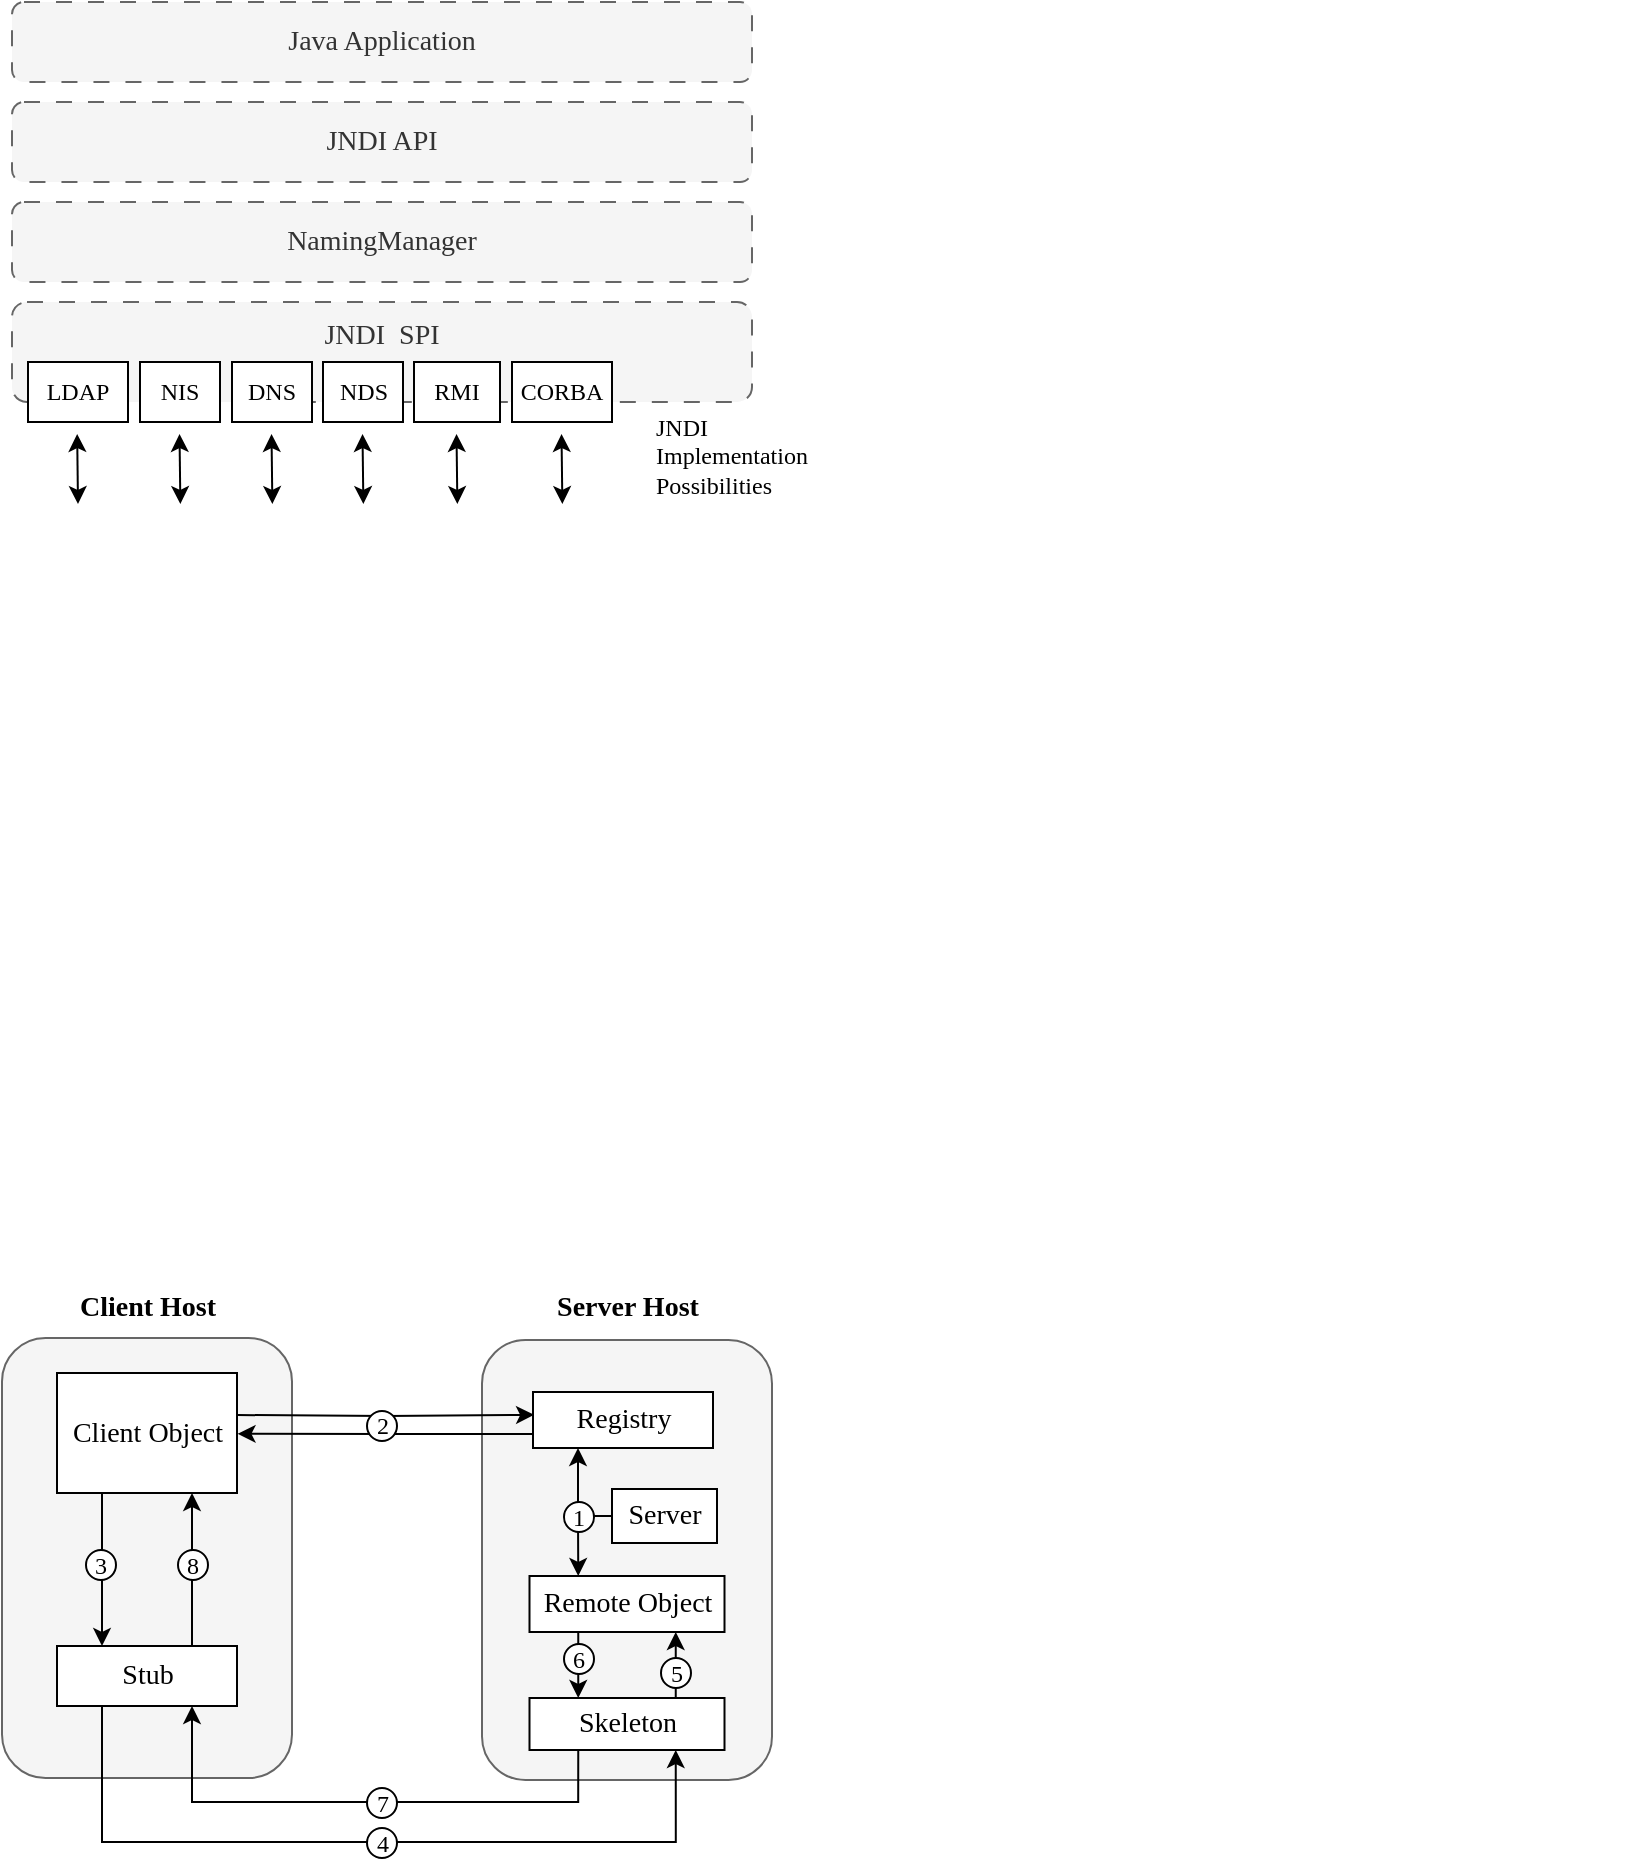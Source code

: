 <mxfile version="24.8.0">
  <diagram name="第 1 页" id="av5KjuyqEHX3sUqGi10H">
    <mxGraphModel dx="875" dy="445" grid="1" gridSize="10" guides="1" tooltips="1" connect="1" arrows="1" fold="1" page="1" pageScale="1" pageWidth="827" pageHeight="1169" math="0" shadow="0">
      <root>
        <mxCell id="0" />
        <mxCell id="1" parent="0" />
        <mxCell id="cbr13PLKzvlpnXsJmtyO-32" value="" style="rounded=1;whiteSpace=wrap;html=1;fontFamily=Times New Roman;fontSize=14;fillColor=#f5f5f5;fontColor=#333333;strokeColor=#666666;" vertex="1" parent="1">
          <mxGeometry x="375" y="879" width="145" height="220" as="geometry" />
        </mxCell>
        <mxCell id="cbr13PLKzvlpnXsJmtyO-2" value="&lt;span style=&quot;font-family: &amp;quot;Times New Roman&amp;quot;;&quot;&gt;&lt;font style=&quot;font-size: 14px;&quot;&gt;NamingManager&lt;/font&gt;&lt;/span&gt;" style="rounded=1;whiteSpace=wrap;html=1;dashed=1;dashPattern=8 8;shadow=0;fillColor=#f5f5f5;fontColor=#333333;strokeColor=#666666;" vertex="1" parent="1">
          <mxGeometry x="140" y="310" width="370" height="40" as="geometry" />
        </mxCell>
        <mxCell id="cbr13PLKzvlpnXsJmtyO-3" value="&lt;span style=&quot;font-family: &amp;quot;Times New Roman&amp;quot;; font-size: 14px;&quot;&gt;JNDI&amp;nbsp; SPI&lt;/span&gt;&lt;div&gt;&lt;div&gt;&lt;span style=&quot;font-family: &amp;quot;Times New Roman&amp;quot;; font-size: 14px;&quot;&gt;&lt;br&gt;&lt;/span&gt;&lt;/div&gt;&lt;/div&gt;" style="rounded=1;whiteSpace=wrap;html=1;dashed=1;dashPattern=8 8;fillColor=#f5f5f5;fontColor=#333333;strokeColor=#666666;" vertex="1" parent="1">
          <mxGeometry x="140" y="360" width="370" height="50" as="geometry" />
        </mxCell>
        <mxCell id="cbr13PLKzvlpnXsJmtyO-4" value="&lt;font face=&quot;Times New Roman&quot;&gt;LDAP&lt;/font&gt;" style="rounded=0;whiteSpace=wrap;html=1;" vertex="1" parent="1">
          <mxGeometry x="148" y="390" width="50" height="30" as="geometry" />
        </mxCell>
        <mxCell id="cbr13PLKzvlpnXsJmtyO-11" value="&lt;font face=&quot;Times New Roman&quot;&gt;DNS&lt;/font&gt;" style="rounded=0;whiteSpace=wrap;html=1;" vertex="1" parent="1">
          <mxGeometry x="250" y="390" width="40" height="30" as="geometry" />
        </mxCell>
        <mxCell id="cbr13PLKzvlpnXsJmtyO-12" value="&lt;font face=&quot;Times New Roman&quot;&gt;NIS&lt;/font&gt;" style="rounded=0;whiteSpace=wrap;html=1;" vertex="1" parent="1">
          <mxGeometry x="204" y="390" width="40" height="30" as="geometry" />
        </mxCell>
        <mxCell id="cbr13PLKzvlpnXsJmtyO-13" value="&lt;font face=&quot;Times New Roman&quot;&gt;NDS&lt;/font&gt;" style="rounded=0;whiteSpace=wrap;html=1;" vertex="1" parent="1">
          <mxGeometry x="295.5" y="390" width="40" height="30" as="geometry" />
        </mxCell>
        <mxCell id="cbr13PLKzvlpnXsJmtyO-14" value="&lt;font face=&quot;Times New Roman&quot;&gt;RMI&lt;/font&gt;" style="rounded=0;whiteSpace=wrap;html=1;" vertex="1" parent="1">
          <mxGeometry x="341" y="390" width="43" height="30" as="geometry" />
        </mxCell>
        <mxCell id="cbr13PLKzvlpnXsJmtyO-15" value="&lt;font face=&quot;Times New Roman&quot;&gt;CORBA&lt;/font&gt;" style="rounded=0;whiteSpace=wrap;html=1;" vertex="1" parent="1">
          <mxGeometry x="390" y="390" width="50" height="30" as="geometry" />
        </mxCell>
        <mxCell id="cbr13PLKzvlpnXsJmtyO-16" value="&lt;span style=&quot;font-family: &amp;quot;Times New Roman&amp;quot;;&quot;&gt;&lt;font style=&quot;font-size: 14px;&quot;&gt;JNDI API&lt;/font&gt;&lt;/span&gt;" style="rounded=1;whiteSpace=wrap;html=1;dashed=1;dashPattern=8 8;shadow=0;fillColor=#f5f5f5;fontColor=#333333;strokeColor=#666666;" vertex="1" parent="1">
          <mxGeometry x="140" y="260" width="370" height="40" as="geometry" />
        </mxCell>
        <mxCell id="cbr13PLKzvlpnXsJmtyO-17" value="&lt;span style=&quot;font-family: &amp;quot;Times New Roman&amp;quot;;&quot;&gt;&lt;font style=&quot;font-size: 14px;&quot;&gt;Java Application&lt;/font&gt;&lt;/span&gt;" style="rounded=1;whiteSpace=wrap;html=1;dashed=1;dashPattern=8 8;shadow=0;fillColor=#f5f5f5;fontColor=#333333;strokeColor=#666666;" vertex="1" parent="1">
          <mxGeometry x="140" y="210" width="370" height="40" as="geometry" />
        </mxCell>
        <mxCell id="cbr13PLKzvlpnXsJmtyO-20" value="" style="endArrow=classic;startArrow=classic;html=1;rounded=0;" edge="1" parent="1">
          <mxGeometry width="50" height="50" relative="1" as="geometry">
            <mxPoint x="173" y="461" as="sourcePoint" />
            <mxPoint x="172.58" y="426" as="targetPoint" />
          </mxGeometry>
        </mxCell>
        <mxCell id="cbr13PLKzvlpnXsJmtyO-21" value="" style="endArrow=classic;startArrow=classic;html=1;rounded=0;" edge="1" parent="1">
          <mxGeometry width="50" height="50" relative="1" as="geometry">
            <mxPoint x="224.18" y="461" as="sourcePoint" />
            <mxPoint x="223.76" y="426" as="targetPoint" />
          </mxGeometry>
        </mxCell>
        <mxCell id="cbr13PLKzvlpnXsJmtyO-22" value="" style="endArrow=classic;startArrow=classic;html=1;rounded=0;" edge="1" parent="1">
          <mxGeometry width="50" height="50" relative="1" as="geometry">
            <mxPoint x="270.18" y="461" as="sourcePoint" />
            <mxPoint x="269.76" y="426" as="targetPoint" />
          </mxGeometry>
        </mxCell>
        <mxCell id="cbr13PLKzvlpnXsJmtyO-23" value="" style="endArrow=classic;startArrow=classic;html=1;rounded=0;" edge="1" parent="1">
          <mxGeometry width="50" height="50" relative="1" as="geometry">
            <mxPoint x="315.68" y="461" as="sourcePoint" />
            <mxPoint x="315.26" y="426" as="targetPoint" />
          </mxGeometry>
        </mxCell>
        <mxCell id="cbr13PLKzvlpnXsJmtyO-24" value="" style="endArrow=classic;startArrow=classic;html=1;rounded=0;" edge="1" parent="1">
          <mxGeometry width="50" height="50" relative="1" as="geometry">
            <mxPoint x="362.68" y="461" as="sourcePoint" />
            <mxPoint x="362.26" y="426" as="targetPoint" />
          </mxGeometry>
        </mxCell>
        <mxCell id="cbr13PLKzvlpnXsJmtyO-25" value="" style="endArrow=classic;startArrow=classic;html=1;rounded=0;" edge="1" parent="1">
          <mxGeometry width="50" height="50" relative="1" as="geometry">
            <mxPoint x="415.18" y="461" as="sourcePoint" />
            <mxPoint x="414.76" y="426" as="targetPoint" />
          </mxGeometry>
        </mxCell>
        <mxCell id="cbr13PLKzvlpnXsJmtyO-27" value="&lt;font face=&quot;Times New Roman&quot;&gt;JNDI&amp;nbsp;&lt;/font&gt;&lt;div&gt;&lt;font face=&quot;Times New Roman&quot;&gt;Implementation&lt;br&gt;Possibilities&lt;/font&gt;&lt;/div&gt;" style="text;whiteSpace=wrap;html=1;" vertex="1" parent="1">
          <mxGeometry x="460" y="409" width="90" height="50" as="geometry" />
        </mxCell>
        <mxCell id="cbr13PLKzvlpnXsJmtyO-28" value="" style="shape=image;verticalLabelPosition=bottom;labelBackgroundColor=default;verticalAlign=top;aspect=fixed;imageAspect=0;image=https://www.researchgate.net/publication/233943469/figure/fig1/AS:339844241870853@1458036589586/Java-RMI-architecture.png;" vertex="1" parent="1">
          <mxGeometry x="540" y="530" width="412.5" height="246.19" as="geometry" />
        </mxCell>
        <mxCell id="cbr13PLKzvlpnXsJmtyO-29" value="" style="rounded=1;whiteSpace=wrap;html=1;fontFamily=Times New Roman;fontSize=14;fillColor=#f5f5f5;fontColor=#333333;strokeColor=#666666;" vertex="1" parent="1">
          <mxGeometry x="135" y="878" width="145" height="220" as="geometry" />
        </mxCell>
        <mxCell id="cbr13PLKzvlpnXsJmtyO-47" style="edgeStyle=orthogonalEdgeStyle;rounded=0;orthogonalLoop=1;jettySize=auto;html=1;exitX=0.25;exitY=1;exitDx=0;exitDy=0;entryX=0.25;entryY=0;entryDx=0;entryDy=0;" edge="1" parent="1" source="cbr13PLKzvlpnXsJmtyO-30" target="cbr13PLKzvlpnXsJmtyO-31">
          <mxGeometry relative="1" as="geometry" />
        </mxCell>
        <mxCell id="cbr13PLKzvlpnXsJmtyO-30" value="Client Object" style="rounded=0;whiteSpace=wrap;html=1;fontFamily=Times New Roman;fontSize=14;" vertex="1" parent="1">
          <mxGeometry x="162.5" y="895.5" width="90" height="60" as="geometry" />
        </mxCell>
        <mxCell id="cbr13PLKzvlpnXsJmtyO-46" style="edgeStyle=orthogonalEdgeStyle;rounded=0;orthogonalLoop=1;jettySize=auto;html=1;exitX=0.75;exitY=0;exitDx=0;exitDy=0;entryX=0.75;entryY=1;entryDx=0;entryDy=0;" edge="1" parent="1" source="cbr13PLKzvlpnXsJmtyO-31" target="cbr13PLKzvlpnXsJmtyO-30">
          <mxGeometry relative="1" as="geometry" />
        </mxCell>
        <mxCell id="cbr13PLKzvlpnXsJmtyO-48" style="edgeStyle=orthogonalEdgeStyle;rounded=0;orthogonalLoop=1;jettySize=auto;html=1;exitX=0.25;exitY=1;exitDx=0;exitDy=0;entryX=0.75;entryY=1;entryDx=0;entryDy=0;" edge="1" parent="1" source="cbr13PLKzvlpnXsJmtyO-31" target="cbr13PLKzvlpnXsJmtyO-39">
          <mxGeometry relative="1" as="geometry">
            <Array as="points">
              <mxPoint x="185" y="1130" />
              <mxPoint x="472" y="1130" />
            </Array>
          </mxGeometry>
        </mxCell>
        <mxCell id="cbr13PLKzvlpnXsJmtyO-31" value="Stub" style="rounded=0;whiteSpace=wrap;html=1;fontFamily=Times New Roman;fontSize=14;" vertex="1" parent="1">
          <mxGeometry x="162.5" y="1032" width="90" height="30" as="geometry" />
        </mxCell>
        <mxCell id="cbr13PLKzvlpnXsJmtyO-51" style="edgeStyle=orthogonalEdgeStyle;rounded=0;orthogonalLoop=1;jettySize=auto;html=1;exitX=0.25;exitY=1;exitDx=0;exitDy=0;entryX=0.25;entryY=0;entryDx=0;entryDy=0;startArrow=classic;startFill=1;" edge="1" parent="1" source="cbr13PLKzvlpnXsJmtyO-33" target="cbr13PLKzvlpnXsJmtyO-35">
          <mxGeometry relative="1" as="geometry" />
        </mxCell>
        <mxCell id="cbr13PLKzvlpnXsJmtyO-33" value="Registry" style="rounded=0;whiteSpace=wrap;html=1;fontFamily=Times New Roman;fontSize=14;" vertex="1" parent="1">
          <mxGeometry x="400.5" y="905" width="90" height="28" as="geometry" />
        </mxCell>
        <mxCell id="cbr13PLKzvlpnXsJmtyO-49" style="edgeStyle=orthogonalEdgeStyle;rounded=0;orthogonalLoop=1;jettySize=auto;html=1;exitX=0.25;exitY=1;exitDx=0;exitDy=0;entryX=0.25;entryY=0;entryDx=0;entryDy=0;" edge="1" parent="1" source="cbr13PLKzvlpnXsJmtyO-35" target="cbr13PLKzvlpnXsJmtyO-39">
          <mxGeometry relative="1" as="geometry" />
        </mxCell>
        <mxCell id="cbr13PLKzvlpnXsJmtyO-35" value="Remote Object" style="rounded=0;whiteSpace=wrap;html=1;fontFamily=Times New Roman;fontSize=14;" vertex="1" parent="1">
          <mxGeometry x="398.75" y="997" width="97.5" height="28" as="geometry" />
        </mxCell>
        <mxCell id="cbr13PLKzvlpnXsJmtyO-52" style="edgeStyle=orthogonalEdgeStyle;rounded=0;orthogonalLoop=1;jettySize=auto;html=1;exitX=0;exitY=0.5;exitDx=0;exitDy=0;endArrow=none;endFill=0;" edge="1" parent="1" source="cbr13PLKzvlpnXsJmtyO-36">
          <mxGeometry relative="1" as="geometry">
            <mxPoint x="423" y="967" as="targetPoint" />
            <Array as="points">
              <mxPoint x="430" y="967" />
              <mxPoint x="430" y="967" />
            </Array>
          </mxGeometry>
        </mxCell>
        <mxCell id="cbr13PLKzvlpnXsJmtyO-36" value="Server" style="rounded=0;whiteSpace=wrap;html=1;fontFamily=Times New Roman;fontSize=14;" vertex="1" parent="1">
          <mxGeometry x="440" y="953.5" width="52.5" height="27" as="geometry" />
        </mxCell>
        <mxCell id="cbr13PLKzvlpnXsJmtyO-45" style="edgeStyle=orthogonalEdgeStyle;rounded=0;orthogonalLoop=1;jettySize=auto;html=1;exitX=0.25;exitY=1;exitDx=0;exitDy=0;entryX=0.75;entryY=1;entryDx=0;entryDy=0;" edge="1" parent="1" source="cbr13PLKzvlpnXsJmtyO-39" target="cbr13PLKzvlpnXsJmtyO-31">
          <mxGeometry relative="1" as="geometry">
            <Array as="points">
              <mxPoint x="423" y="1110" />
              <mxPoint x="230" y="1110" />
            </Array>
          </mxGeometry>
        </mxCell>
        <mxCell id="cbr13PLKzvlpnXsJmtyO-50" style="edgeStyle=orthogonalEdgeStyle;rounded=0;orthogonalLoop=1;jettySize=auto;html=1;exitX=0.75;exitY=0;exitDx=0;exitDy=0;entryX=0.75;entryY=1;entryDx=0;entryDy=0;" edge="1" parent="1" source="cbr13PLKzvlpnXsJmtyO-39" target="cbr13PLKzvlpnXsJmtyO-35">
          <mxGeometry relative="1" as="geometry" />
        </mxCell>
        <mxCell id="cbr13PLKzvlpnXsJmtyO-39" value="Skeleton" style="rounded=0;whiteSpace=wrap;html=1;fontFamily=Times New Roman;fontSize=14;" vertex="1" parent="1">
          <mxGeometry x="398.75" y="1058" width="97.5" height="26" as="geometry" />
        </mxCell>
        <mxCell id="cbr13PLKzvlpnXsJmtyO-43" style="edgeStyle=orthogonalEdgeStyle;rounded=0;orthogonalLoop=1;jettySize=auto;html=1;exitX=1;exitY=0.25;exitDx=0;exitDy=0;entryX=0.006;entryY=0.408;entryDx=0;entryDy=0;entryPerimeter=0;" edge="1" parent="1" target="cbr13PLKzvlpnXsJmtyO-33">
          <mxGeometry relative="1" as="geometry">
            <mxPoint x="252.5" y="916.5" as="sourcePoint" />
          </mxGeometry>
        </mxCell>
        <mxCell id="cbr13PLKzvlpnXsJmtyO-44" style="edgeStyle=orthogonalEdgeStyle;rounded=0;orthogonalLoop=1;jettySize=auto;html=1;exitX=0;exitY=0.75;exitDx=0;exitDy=0;entryX=1.003;entryY=0.407;entryDx=0;entryDy=0;entryPerimeter=0;" edge="1" parent="1" source="cbr13PLKzvlpnXsJmtyO-33">
          <mxGeometry relative="1" as="geometry">
            <mxPoint x="252.77" y="925.92" as="targetPoint" />
          </mxGeometry>
        </mxCell>
        <mxCell id="cbr13PLKzvlpnXsJmtyO-55" value="2" style="ellipse;whiteSpace=wrap;html=1;aspect=fixed;fontFamily=Times New Roman;" vertex="1" parent="1">
          <mxGeometry x="317.5" y="914.5" width="15" height="15" as="geometry" />
        </mxCell>
        <mxCell id="cbr13PLKzvlpnXsJmtyO-53" value="1" style="ellipse;whiteSpace=wrap;html=1;aspect=fixed;fontFamily=Times New Roman;movable=1;resizable=1;rotatable=1;deletable=1;editable=1;locked=0;connectable=1;" vertex="1" parent="1">
          <mxGeometry x="416" y="960" width="15" height="15" as="geometry" />
        </mxCell>
        <mxCell id="cbr13PLKzvlpnXsJmtyO-59" value="3" style="ellipse;whiteSpace=wrap;html=1;aspect=fixed;fontFamily=Times New Roman;" vertex="1" parent="1">
          <mxGeometry x="177" y="984" width="15" height="15" as="geometry" />
        </mxCell>
        <mxCell id="cbr13PLKzvlpnXsJmtyO-60" value="4" style="ellipse;whiteSpace=wrap;html=1;aspect=fixed;fontFamily=Times New Roman;" vertex="1" parent="1">
          <mxGeometry x="317.5" y="1123" width="15" height="15" as="geometry" />
        </mxCell>
        <mxCell id="cbr13PLKzvlpnXsJmtyO-61" value="6" style="ellipse;whiteSpace=wrap;html=1;aspect=fixed;fontFamily=Times New Roman;" vertex="1" parent="1">
          <mxGeometry x="416" y="1031" width="15" height="15" as="geometry" />
        </mxCell>
        <mxCell id="cbr13PLKzvlpnXsJmtyO-62" value="5" style="ellipse;whiteSpace=wrap;html=1;aspect=fixed;fontFamily=Times New Roman;" vertex="1" parent="1">
          <mxGeometry x="464.5" y="1038" width="15" height="15" as="geometry" />
        </mxCell>
        <mxCell id="cbr13PLKzvlpnXsJmtyO-65" value="8" style="ellipse;whiteSpace=wrap;html=1;aspect=fixed;fontFamily=Times New Roman;" vertex="1" parent="1">
          <mxGeometry x="223" y="984" width="15" height="15" as="geometry" />
        </mxCell>
        <mxCell id="cbr13PLKzvlpnXsJmtyO-66" value="7" style="ellipse;whiteSpace=wrap;html=1;aspect=fixed;fontFamily=Times New Roman;" vertex="1" parent="1">
          <mxGeometry x="317.5" y="1103" width="15" height="15" as="geometry" />
        </mxCell>
        <mxCell id="cbr13PLKzvlpnXsJmtyO-72" value="&lt;font face=&quot;Times New Roman&quot; style=&quot;font-size: 14px;&quot;&gt;Client Host&lt;/font&gt;" style="text;html=1;align=center;verticalAlign=middle;whiteSpace=wrap;rounded=0;fontStyle=1" vertex="1" parent="1">
          <mxGeometry x="162.5" y="848" width="90" height="30" as="geometry" />
        </mxCell>
        <mxCell id="cbr13PLKzvlpnXsJmtyO-73" value="&lt;font face=&quot;Times New Roman&quot; style=&quot;font-size: 14px;&quot;&gt;Server Host&lt;/font&gt;" style="text;html=1;align=center;verticalAlign=middle;whiteSpace=wrap;rounded=0;fontStyle=1" vertex="1" parent="1">
          <mxGeometry x="402.5" y="848" width="90" height="30" as="geometry" />
        </mxCell>
      </root>
    </mxGraphModel>
  </diagram>
</mxfile>
